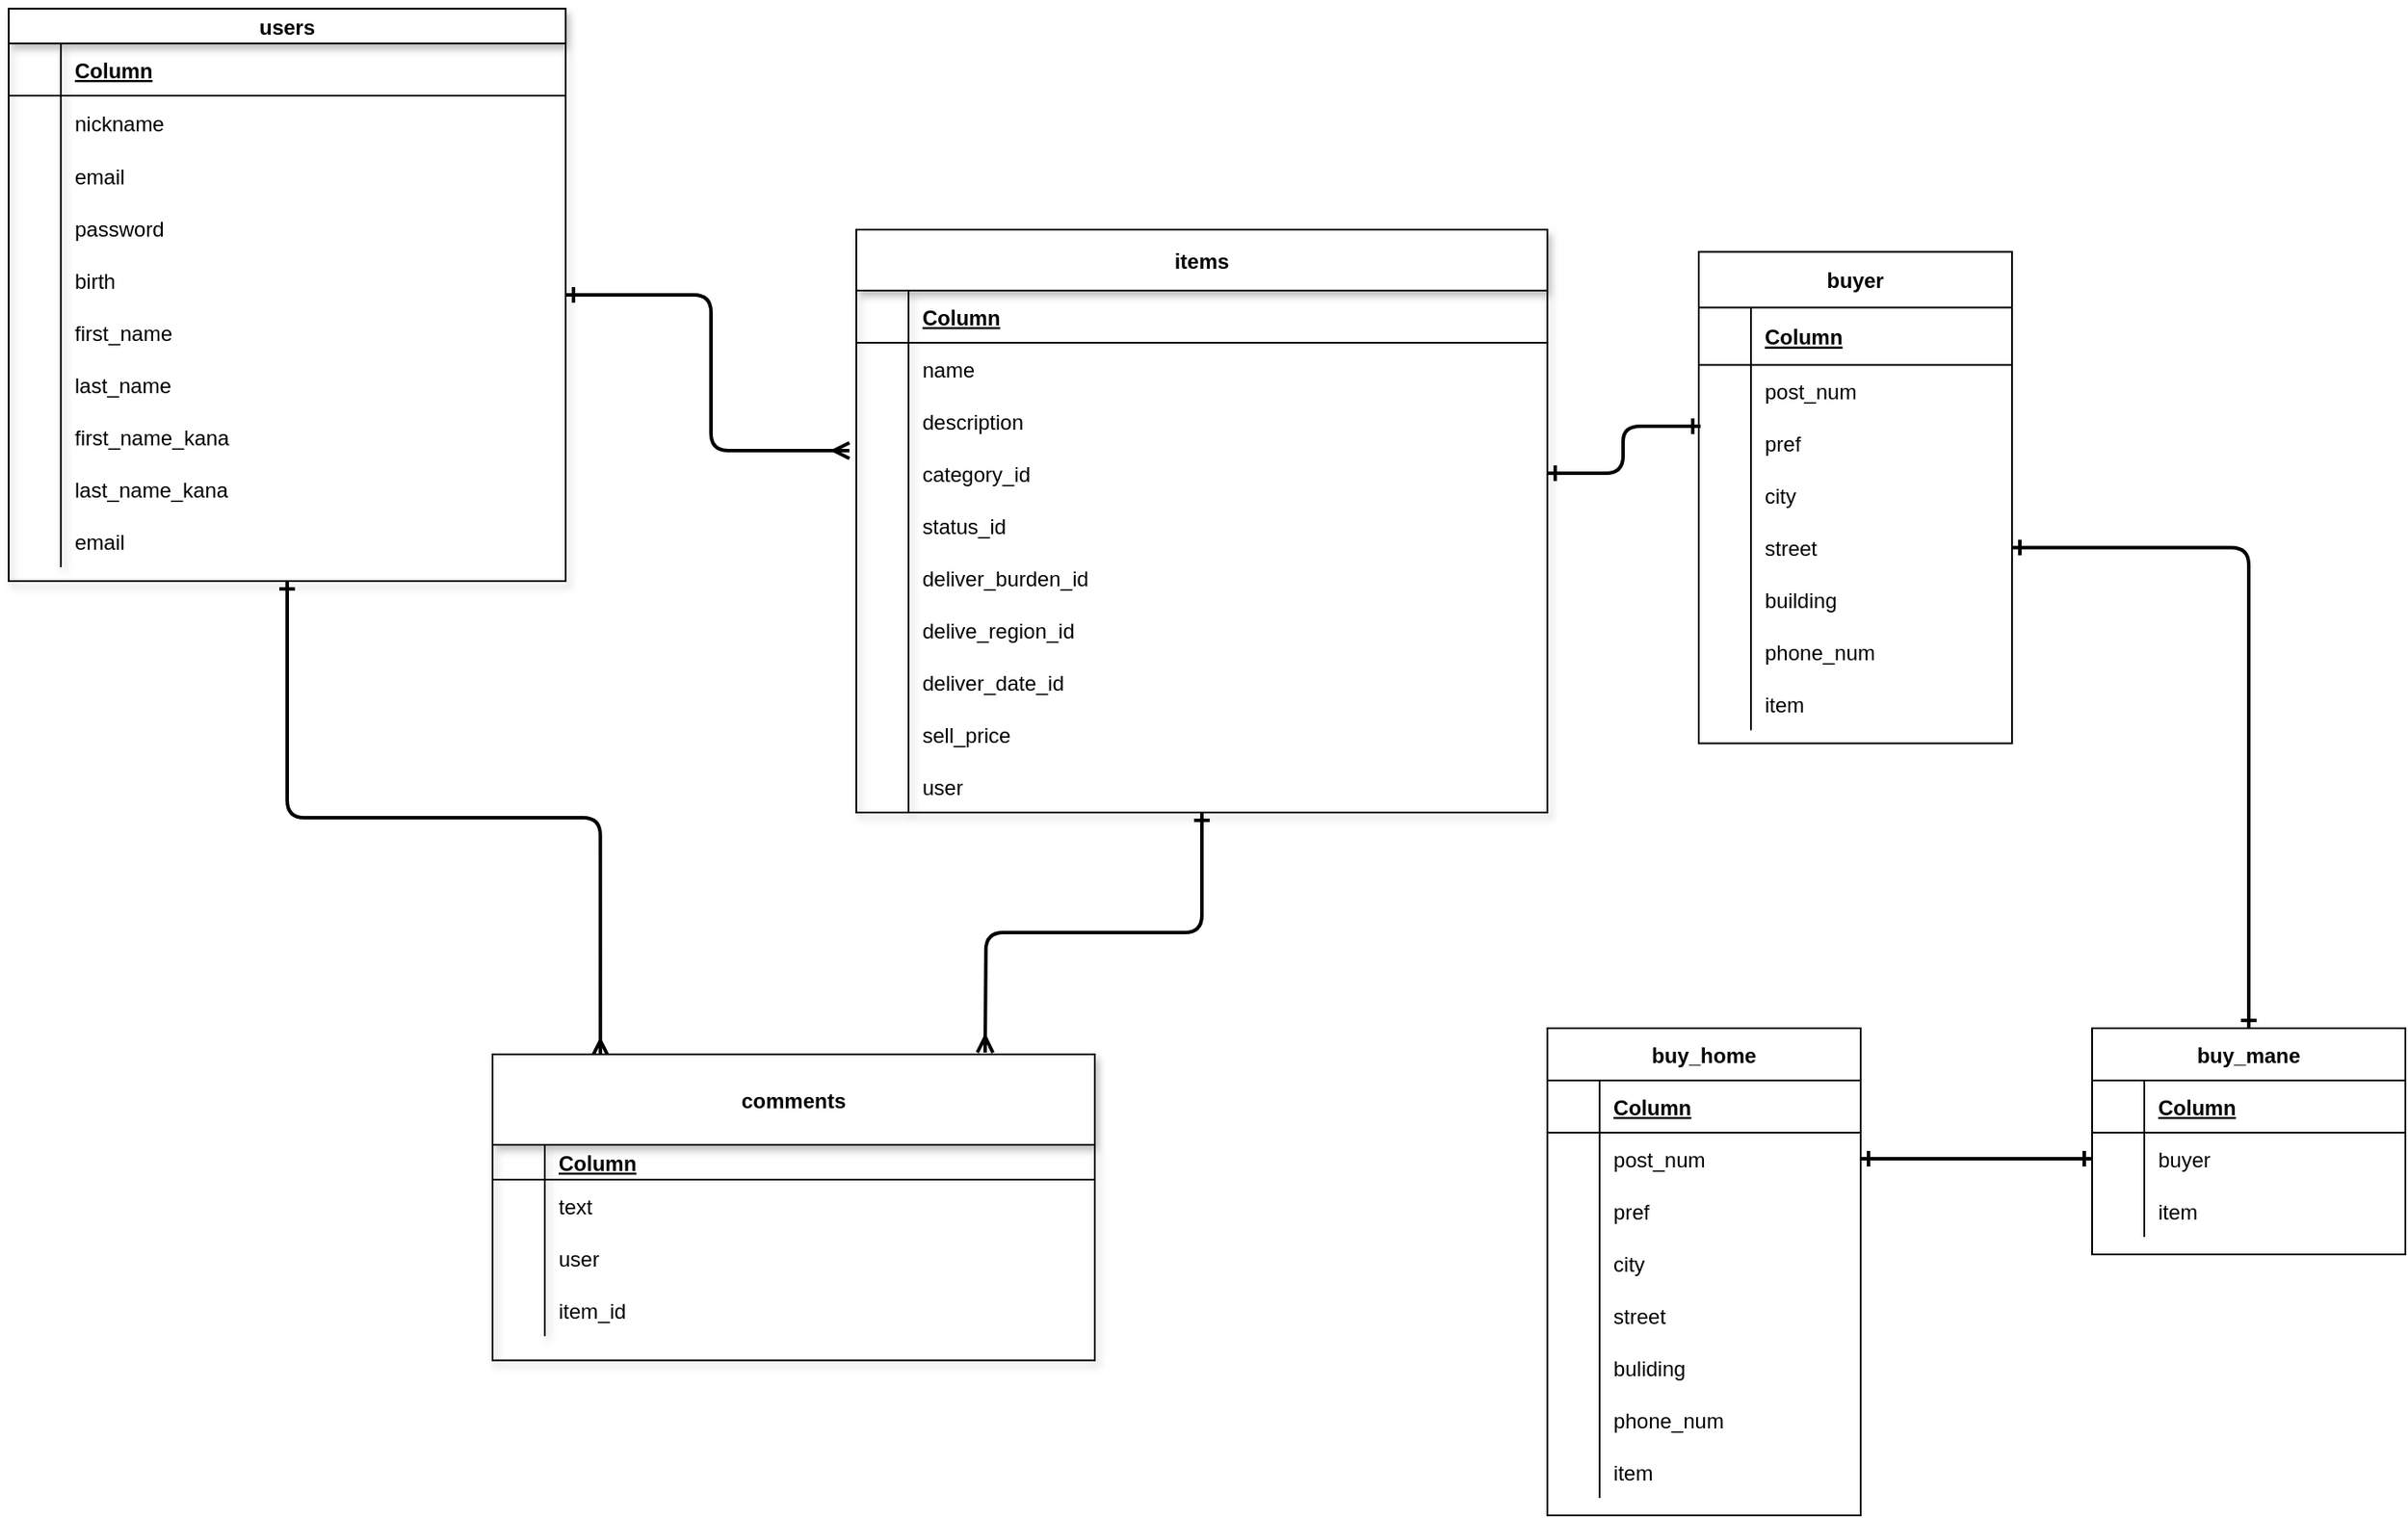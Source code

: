 <mxfile version="13.10.0" type="embed">
    <diagram id="JSbr88AUM4tmav2tOkBF" name="ページ1">
        <mxGraphModel dx="1218" dy="2985" grid="0" gridSize="9" guides="1" tooltips="1" connect="1" arrows="1" fold="1" page="1" pageScale="1" pageWidth="850" pageHeight="1100" math="0" shadow="0">
            <root>
                <mxCell id="0"/>
                <mxCell id="1" parent="0"/>
                <mxCell id="g3H2QDa7DAfxPGtr14JJ-476" style="edgeStyle=orthogonalEdgeStyle;curved=0;rounded=1;sketch=0;orthogonalLoop=1;jettySize=auto;html=1;entryX=-0.01;entryY=0.067;entryDx=0;entryDy=0;entryPerimeter=0;startArrow=ERone;startFill=0;endArrow=ERmany;endFill=0;strokeWidth=2;" parent="1" source="164" target="g3H2QDa7DAfxPGtr14JJ-218" edge="1">
                    <mxGeometry relative="1" as="geometry"/>
                </mxCell>
                <mxCell id="g3H2QDa7DAfxPGtr14JJ-480" style="edgeStyle=orthogonalEdgeStyle;curved=0;rounded=1;sketch=0;orthogonalLoop=1;jettySize=auto;html=1;exitX=0.5;exitY=1;exitDx=0;exitDy=0;entryX=0.179;entryY=0.006;entryDx=0;entryDy=0;entryPerimeter=0;startArrow=ERone;startFill=0;endArrow=ERmany;endFill=0;strokeWidth=2;" parent="1" source="164" target="g3H2QDa7DAfxPGtr14JJ-205" edge="1">
                    <mxGeometry relative="1" as="geometry"/>
                </mxCell>
                <mxCell id="164" value="users" style="shape=table;startSize=20;container=1;collapsible=1;childLayout=tableLayout;fixedRows=1;rowLines=0;fontStyle=1;align=center;resizeLast=1;shadow=1;" parent="1" vertex="1">
                    <mxGeometry x="-783" y="-1416" width="320" height="329" as="geometry"/>
                </mxCell>
                <mxCell id="165" value="" style="shape=partialRectangle;collapsible=0;dropTarget=0;pointerEvents=0;fillColor=none;top=0;left=0;bottom=1;right=0;points=[[0,0.5],[1,0.5]];portConstraint=eastwest;" parent="164" vertex="1">
                    <mxGeometry y="20" width="320" height="30" as="geometry"/>
                </mxCell>
                <mxCell id="166" value="" style="shape=partialRectangle;connectable=0;fillColor=none;top=0;left=0;bottom=0;right=0;fontStyle=1;overflow=hidden;" parent="165" vertex="1">
                    <mxGeometry width="30" height="30" as="geometry"/>
                </mxCell>
                <mxCell id="167" value="Column " style="shape=partialRectangle;connectable=0;fillColor=none;top=0;left=0;bottom=0;right=0;align=left;spacingLeft=6;fontStyle=5;overflow=hidden;" parent="165" vertex="1">
                    <mxGeometry x="30" width="290" height="30" as="geometry"/>
                </mxCell>
                <mxCell id="168" value="" style="shape=partialRectangle;collapsible=0;dropTarget=0;pointerEvents=0;fillColor=none;top=0;left=0;bottom=0;right=0;points=[[0,0.5],[1,0.5]];portConstraint=eastwest;" parent="164" vertex="1">
                    <mxGeometry y="50" width="320" height="31" as="geometry"/>
                </mxCell>
                <mxCell id="169" value="" style="shape=partialRectangle;connectable=0;fillColor=none;top=0;left=0;bottom=0;right=0;editable=1;overflow=hidden;" parent="168" vertex="1">
                    <mxGeometry width="30" height="31" as="geometry"/>
                </mxCell>
                <mxCell id="170" value="nickname" style="shape=partialRectangle;connectable=0;fillColor=none;top=0;left=0;bottom=0;right=0;align=left;spacingLeft=6;overflow=hidden;" parent="168" vertex="1">
                    <mxGeometry x="30" width="290" height="31" as="geometry"/>
                </mxCell>
                <mxCell id="171" value="" style="shape=partialRectangle;collapsible=0;dropTarget=0;pointerEvents=0;fillColor=none;top=0;left=0;bottom=0;right=0;points=[[0,0.5],[1,0.5]];portConstraint=eastwest;" parent="164" vertex="1">
                    <mxGeometry y="81" width="320" height="30" as="geometry"/>
                </mxCell>
                <mxCell id="172" value="" style="shape=partialRectangle;connectable=0;fillColor=none;top=0;left=0;bottom=0;right=0;editable=1;overflow=hidden;" parent="171" vertex="1">
                    <mxGeometry width="30" height="30" as="geometry"/>
                </mxCell>
                <mxCell id="173" value="email" style="shape=partialRectangle;connectable=0;fillColor=none;top=0;left=0;bottom=0;right=0;align=left;spacingLeft=6;overflow=hidden;" parent="171" vertex="1">
                    <mxGeometry x="30" width="290" height="30" as="geometry"/>
                </mxCell>
                <mxCell id="187" value="" style="shape=partialRectangle;collapsible=0;dropTarget=0;pointerEvents=0;fillColor=none;top=0;left=0;bottom=0;right=0;points=[[0,0.5],[1,0.5]];portConstraint=eastwest;" parent="164" vertex="1">
                    <mxGeometry y="111" width="320" height="30" as="geometry"/>
                </mxCell>
                <mxCell id="188" value="" style="shape=partialRectangle;connectable=0;fillColor=none;top=0;left=0;bottom=0;right=0;editable=1;overflow=hidden;" parent="187" vertex="1">
                    <mxGeometry width="30" height="30" as="geometry"/>
                </mxCell>
                <mxCell id="189" value="password" style="shape=partialRectangle;connectable=0;fillColor=none;top=0;left=0;bottom=0;right=0;align=left;spacingLeft=6;overflow=hidden;" parent="187" vertex="1">
                    <mxGeometry x="30" width="290" height="30" as="geometry"/>
                </mxCell>
                <mxCell id="190" value="" style="shape=partialRectangle;collapsible=0;dropTarget=0;pointerEvents=0;fillColor=none;top=0;left=0;bottom=0;right=0;points=[[0,0.5],[1,0.5]];portConstraint=eastwest;" parent="164" vertex="1">
                    <mxGeometry y="141" width="320" height="30" as="geometry"/>
                </mxCell>
                <mxCell id="191" value="" style="shape=partialRectangle;connectable=0;fillColor=none;top=0;left=0;bottom=0;right=0;editable=1;overflow=hidden;" parent="190" vertex="1">
                    <mxGeometry width="30" height="30" as="geometry"/>
                </mxCell>
                <mxCell id="192" value="birth" style="shape=partialRectangle;connectable=0;fillColor=none;top=0;left=0;bottom=0;right=0;align=left;spacingLeft=6;overflow=hidden;" parent="190" vertex="1">
                    <mxGeometry x="30" width="290" height="30" as="geometry"/>
                </mxCell>
                <mxCell id="193" value="" style="shape=partialRectangle;collapsible=0;dropTarget=0;pointerEvents=0;fillColor=none;top=0;left=0;bottom=0;right=0;points=[[0,0.5],[1,0.5]];portConstraint=eastwest;" parent="164" vertex="1">
                    <mxGeometry y="171" width="320" height="30" as="geometry"/>
                </mxCell>
                <mxCell id="194" value="" style="shape=partialRectangle;connectable=0;fillColor=none;top=0;left=0;bottom=0;right=0;editable=1;overflow=hidden;" parent="193" vertex="1">
                    <mxGeometry width="30" height="30" as="geometry"/>
                </mxCell>
                <mxCell id="195" value="first_name" style="shape=partialRectangle;connectable=0;fillColor=none;top=0;left=0;bottom=0;right=0;align=left;spacingLeft=6;overflow=hidden;" parent="193" vertex="1">
                    <mxGeometry x="30" width="290" height="30" as="geometry"/>
                </mxCell>
                <mxCell id="196" value="" style="shape=partialRectangle;collapsible=0;dropTarget=0;pointerEvents=0;fillColor=none;top=0;left=0;bottom=0;right=0;points=[[0,0.5],[1,0.5]];portConstraint=eastwest;" parent="164" vertex="1">
                    <mxGeometry y="201" width="320" height="30" as="geometry"/>
                </mxCell>
                <mxCell id="197" value="" style="shape=partialRectangle;connectable=0;fillColor=none;top=0;left=0;bottom=0;right=0;editable=1;overflow=hidden;" parent="196" vertex="1">
                    <mxGeometry width="30" height="30" as="geometry"/>
                </mxCell>
                <mxCell id="198" value="last_name" style="shape=partialRectangle;connectable=0;fillColor=none;top=0;left=0;bottom=0;right=0;align=left;spacingLeft=6;overflow=hidden;" parent="196" vertex="1">
                    <mxGeometry x="30" width="290" height="30" as="geometry"/>
                </mxCell>
                <mxCell id="199" value="" style="shape=partialRectangle;collapsible=0;dropTarget=0;pointerEvents=0;fillColor=none;top=0;left=0;bottom=0;right=0;points=[[0,0.5],[1,0.5]];portConstraint=eastwest;" parent="164" vertex="1">
                    <mxGeometry y="231" width="320" height="30" as="geometry"/>
                </mxCell>
                <mxCell id="200" value="" style="shape=partialRectangle;connectable=0;fillColor=none;top=0;left=0;bottom=0;right=0;editable=1;overflow=hidden;" parent="199" vertex="1">
                    <mxGeometry width="30" height="30" as="geometry"/>
                </mxCell>
                <mxCell id="201" value="first_name_kana" style="shape=partialRectangle;connectable=0;fillColor=none;top=0;left=0;bottom=0;right=0;align=left;spacingLeft=6;overflow=hidden;" parent="199" vertex="1">
                    <mxGeometry x="30" width="290" height="30" as="geometry"/>
                </mxCell>
                <mxCell id="202" value="" style="shape=partialRectangle;collapsible=0;dropTarget=0;pointerEvents=0;fillColor=none;top=0;left=0;bottom=0;right=0;points=[[0,0.5],[1,0.5]];portConstraint=eastwest;" parent="164" vertex="1">
                    <mxGeometry y="261" width="320" height="30" as="geometry"/>
                </mxCell>
                <mxCell id="203" value="" style="shape=partialRectangle;connectable=0;fillColor=none;top=0;left=0;bottom=0;right=0;editable=1;overflow=hidden;" parent="202" vertex="1">
                    <mxGeometry width="30" height="30" as="geometry"/>
                </mxCell>
                <mxCell id="204" value="last_name_kana" style="shape=partialRectangle;connectable=0;fillColor=none;top=0;left=0;bottom=0;right=0;align=left;spacingLeft=6;overflow=hidden;" parent="202" vertex="1">
                    <mxGeometry x="30" width="290" height="30" as="geometry"/>
                </mxCell>
                <mxCell id="205" value="" style="shape=partialRectangle;collapsible=0;dropTarget=0;pointerEvents=0;fillColor=none;top=0;left=0;bottom=0;right=0;points=[[0,0.5],[1,0.5]];portConstraint=eastwest;" parent="164" vertex="1">
                    <mxGeometry y="291" width="320" height="30" as="geometry"/>
                </mxCell>
                <mxCell id="206" value="" style="shape=partialRectangle;connectable=0;fillColor=none;top=0;left=0;bottom=0;right=0;editable=1;overflow=hidden;" parent="205" vertex="1">
                    <mxGeometry width="30" height="30" as="geometry"/>
                </mxCell>
                <mxCell id="207" value="email" style="shape=partialRectangle;connectable=0;fillColor=none;top=0;left=0;bottom=0;right=0;align=left;spacingLeft=6;overflow=hidden;" parent="205" vertex="1">
                    <mxGeometry x="30" width="290" height="30" as="geometry"/>
                </mxCell>
                <mxCell id="g3H2QDa7DAfxPGtr14JJ-481" style="edgeStyle=orthogonalEdgeStyle;curved=0;rounded=1;sketch=0;orthogonalLoop=1;jettySize=auto;html=1;startArrow=ERone;startFill=0;endArrow=ERmany;endFill=0;strokeWidth=2;" parent="1" source="g3H2QDa7DAfxPGtr14JJ-188" edge="1">
                    <mxGeometry relative="1" as="geometry">
                        <mxPoint x="-222" y="-816" as="targetPoint"/>
                    </mxGeometry>
                </mxCell>
                <mxCell id="g3H2QDa7DAfxPGtr14JJ-188" value="items" style="shape=table;startSize=35;container=1;collapsible=1;childLayout=tableLayout;fixedRows=1;rowLines=0;fontStyle=1;align=center;resizeLast=1;shadow=1;swimlaneFillColor=none;" parent="1" vertex="1">
                    <mxGeometry x="-296" y="-1289" width="397.06" height="335" as="geometry"/>
                </mxCell>
                <mxCell id="g3H2QDa7DAfxPGtr14JJ-189" value="" style="shape=partialRectangle;collapsible=0;dropTarget=0;pointerEvents=0;fillColor=none;top=0;left=0;bottom=1;right=0;points=[[0,0.5],[1,0.5]];portConstraint=eastwest;" parent="g3H2QDa7DAfxPGtr14JJ-188" vertex="1">
                    <mxGeometry y="35" width="397.06" height="30" as="geometry"/>
                </mxCell>
                <mxCell id="g3H2QDa7DAfxPGtr14JJ-190" value="" style="shape=partialRectangle;connectable=0;fillColor=none;top=0;left=0;bottom=0;right=0;fontStyle=1;overflow=hidden;" parent="g3H2QDa7DAfxPGtr14JJ-189" vertex="1">
                    <mxGeometry width="30" height="30" as="geometry"/>
                </mxCell>
                <mxCell id="g3H2QDa7DAfxPGtr14JJ-191" value="Column " style="shape=partialRectangle;connectable=0;fillColor=none;top=0;left=0;bottom=0;right=0;align=left;spacingLeft=6;fontStyle=5;overflow=hidden;" parent="g3H2QDa7DAfxPGtr14JJ-189" vertex="1">
                    <mxGeometry x="30" width="367.06" height="30" as="geometry"/>
                </mxCell>
                <mxCell id="g3H2QDa7DAfxPGtr14JJ-198" value="" style="shape=partialRectangle;collapsible=0;dropTarget=0;pointerEvents=0;fillColor=none;top=0;left=0;bottom=0;right=0;points=[[0,0.5],[1,0.5]];portConstraint=eastwest;" parent="g3H2QDa7DAfxPGtr14JJ-188" vertex="1">
                    <mxGeometry y="65" width="397.06" height="30" as="geometry"/>
                </mxCell>
                <mxCell id="g3H2QDa7DAfxPGtr14JJ-199" value="" style="shape=partialRectangle;connectable=0;fillColor=none;top=0;left=0;bottom=0;right=0;editable=1;overflow=hidden;" parent="g3H2QDa7DAfxPGtr14JJ-198" vertex="1">
                    <mxGeometry width="30" height="30" as="geometry"/>
                </mxCell>
                <mxCell id="g3H2QDa7DAfxPGtr14JJ-200" value="name" style="shape=partialRectangle;connectable=0;fillColor=none;top=0;left=0;bottom=0;right=0;align=left;spacingLeft=6;overflow=hidden;verticalAlign=middle;" parent="g3H2QDa7DAfxPGtr14JJ-198" vertex="1">
                    <mxGeometry x="30" width="367.06" height="30" as="geometry"/>
                </mxCell>
                <mxCell id="g3H2QDa7DAfxPGtr14JJ-290" value="" style="shape=partialRectangle;collapsible=0;dropTarget=0;pointerEvents=0;fillColor=none;top=0;left=0;bottom=0;right=0;points=[[0,0.5],[1,0.5]];portConstraint=eastwest;" parent="g3H2QDa7DAfxPGtr14JJ-188" vertex="1">
                    <mxGeometry y="95" width="397.06" height="30" as="geometry"/>
                </mxCell>
                <mxCell id="g3H2QDa7DAfxPGtr14JJ-291" value="" style="shape=partialRectangle;connectable=0;fillColor=none;top=0;left=0;bottom=0;right=0;editable=1;overflow=hidden;" parent="g3H2QDa7DAfxPGtr14JJ-290" vertex="1">
                    <mxGeometry width="30" height="30" as="geometry"/>
                </mxCell>
                <mxCell id="g3H2QDa7DAfxPGtr14JJ-292" value="description" style="shape=partialRectangle;connectable=0;fillColor=none;top=0;left=0;bottom=0;right=0;align=left;spacingLeft=6;overflow=hidden;verticalAlign=middle;" parent="g3H2QDa7DAfxPGtr14JJ-290" vertex="1">
                    <mxGeometry x="30" width="367.06" height="30" as="geometry"/>
                </mxCell>
                <mxCell id="g3H2QDa7DAfxPGtr14JJ-218" value="" style="shape=partialRectangle;collapsible=0;dropTarget=0;pointerEvents=0;fillColor=none;top=0;left=0;bottom=0;right=0;points=[[0,0.5],[1,0.5]];portConstraint=eastwest;" parent="g3H2QDa7DAfxPGtr14JJ-188" vertex="1">
                    <mxGeometry y="125" width="397.06" height="30" as="geometry"/>
                </mxCell>
                <mxCell id="g3H2QDa7DAfxPGtr14JJ-219" value="" style="shape=partialRectangle;connectable=0;fillColor=none;top=0;left=0;bottom=0;right=0;editable=1;overflow=hidden;" parent="g3H2QDa7DAfxPGtr14JJ-218" vertex="1">
                    <mxGeometry width="30" height="30" as="geometry"/>
                </mxCell>
                <mxCell id="g3H2QDa7DAfxPGtr14JJ-220" value="category_id" style="shape=partialRectangle;connectable=0;fillColor=none;top=0;left=0;bottom=0;right=0;align=left;spacingLeft=6;overflow=hidden;verticalAlign=middle;" parent="g3H2QDa7DAfxPGtr14JJ-218" vertex="1">
                    <mxGeometry x="30" width="367.06" height="30" as="geometry"/>
                </mxCell>
                <mxCell id="g3H2QDa7DAfxPGtr14JJ-221" value="" style="shape=partialRectangle;collapsible=0;dropTarget=0;pointerEvents=0;fillColor=none;top=0;left=0;bottom=0;right=0;points=[[0,0.5],[1,0.5]];portConstraint=eastwest;" parent="g3H2QDa7DAfxPGtr14JJ-188" vertex="1">
                    <mxGeometry y="155" width="397.06" height="30" as="geometry"/>
                </mxCell>
                <mxCell id="g3H2QDa7DAfxPGtr14JJ-222" value="" style="shape=partialRectangle;connectable=0;fillColor=none;top=0;left=0;bottom=0;right=0;editable=1;overflow=hidden;" parent="g3H2QDa7DAfxPGtr14JJ-221" vertex="1">
                    <mxGeometry width="30" height="30" as="geometry"/>
                </mxCell>
                <mxCell id="g3H2QDa7DAfxPGtr14JJ-223" value="status_id" style="shape=partialRectangle;connectable=0;fillColor=none;top=0;left=0;bottom=0;right=0;align=left;spacingLeft=6;overflow=hidden;verticalAlign=middle;" parent="g3H2QDa7DAfxPGtr14JJ-221" vertex="1">
                    <mxGeometry x="30" width="367.06" height="30" as="geometry"/>
                </mxCell>
                <mxCell id="g3H2QDa7DAfxPGtr14JJ-243" value="" style="shape=partialRectangle;collapsible=0;dropTarget=0;pointerEvents=0;fillColor=none;top=0;left=0;bottom=0;right=0;points=[[0,0.5],[1,0.5]];portConstraint=eastwest;" parent="g3H2QDa7DAfxPGtr14JJ-188" vertex="1">
                    <mxGeometry y="185" width="397.06" height="30" as="geometry"/>
                </mxCell>
                <mxCell id="g3H2QDa7DAfxPGtr14JJ-244" value="" style="shape=partialRectangle;connectable=0;fillColor=none;top=0;left=0;bottom=0;right=0;editable=1;overflow=hidden;" parent="g3H2QDa7DAfxPGtr14JJ-243" vertex="1">
                    <mxGeometry width="30" height="30" as="geometry"/>
                </mxCell>
                <mxCell id="g3H2QDa7DAfxPGtr14JJ-245" value="deliver_burden_id" style="shape=partialRectangle;connectable=0;fillColor=none;top=0;left=0;bottom=0;right=0;align=left;spacingLeft=6;overflow=hidden;verticalAlign=middle;" parent="g3H2QDa7DAfxPGtr14JJ-243" vertex="1">
                    <mxGeometry x="30" width="367.06" height="30" as="geometry"/>
                </mxCell>
                <mxCell id="g3H2QDa7DAfxPGtr14JJ-246" value="" style="shape=partialRectangle;collapsible=0;dropTarget=0;pointerEvents=0;fillColor=none;top=0;left=0;bottom=0;right=0;points=[[0,0.5],[1,0.5]];portConstraint=eastwest;" parent="g3H2QDa7DAfxPGtr14JJ-188" vertex="1">
                    <mxGeometry y="215" width="397.06" height="30" as="geometry"/>
                </mxCell>
                <mxCell id="g3H2QDa7DAfxPGtr14JJ-247" value="" style="shape=partialRectangle;connectable=0;fillColor=none;top=0;left=0;bottom=0;right=0;editable=1;overflow=hidden;" parent="g3H2QDa7DAfxPGtr14JJ-246" vertex="1">
                    <mxGeometry width="30" height="30" as="geometry"/>
                </mxCell>
                <mxCell id="g3H2QDa7DAfxPGtr14JJ-248" value="delive_region_id" style="shape=partialRectangle;connectable=0;fillColor=none;top=0;left=0;bottom=0;right=0;align=left;spacingLeft=6;overflow=hidden;verticalAlign=middle;" parent="g3H2QDa7DAfxPGtr14JJ-246" vertex="1">
                    <mxGeometry x="30" width="367.06" height="30" as="geometry"/>
                </mxCell>
                <mxCell id="g3H2QDa7DAfxPGtr14JJ-277" value="" style="shape=partialRectangle;collapsible=0;dropTarget=0;pointerEvents=0;fillColor=none;top=0;left=0;bottom=0;right=0;points=[[0,0.5],[1,0.5]];portConstraint=eastwest;" parent="g3H2QDa7DAfxPGtr14JJ-188" vertex="1">
                    <mxGeometry y="245" width="397.06" height="30" as="geometry"/>
                </mxCell>
                <mxCell id="g3H2QDa7DAfxPGtr14JJ-278" value="" style="shape=partialRectangle;connectable=0;fillColor=none;top=0;left=0;bottom=0;right=0;editable=1;overflow=hidden;" parent="g3H2QDa7DAfxPGtr14JJ-277" vertex="1">
                    <mxGeometry width="30" height="30" as="geometry"/>
                </mxCell>
                <mxCell id="g3H2QDa7DAfxPGtr14JJ-279" value="deliver_date_id" style="shape=partialRectangle;connectable=0;fillColor=none;top=0;left=0;bottom=0;right=0;align=left;spacingLeft=6;overflow=hidden;verticalAlign=middle;" parent="g3H2QDa7DAfxPGtr14JJ-277" vertex="1">
                    <mxGeometry x="30" width="367.06" height="30" as="geometry"/>
                </mxCell>
                <mxCell id="g3H2QDa7DAfxPGtr14JJ-280" value="" style="shape=partialRectangle;collapsible=0;dropTarget=0;pointerEvents=0;fillColor=none;top=0;left=0;bottom=0;right=0;points=[[0,0.5],[1,0.5]];portConstraint=eastwest;" parent="g3H2QDa7DAfxPGtr14JJ-188" vertex="1">
                    <mxGeometry y="275" width="397.06" height="30" as="geometry"/>
                </mxCell>
                <mxCell id="g3H2QDa7DAfxPGtr14JJ-281" value="" style="shape=partialRectangle;connectable=0;fillColor=none;top=0;left=0;bottom=0;right=0;editable=1;overflow=hidden;" parent="g3H2QDa7DAfxPGtr14JJ-280" vertex="1">
                    <mxGeometry width="30" height="30" as="geometry"/>
                </mxCell>
                <mxCell id="g3H2QDa7DAfxPGtr14JJ-282" value="sell_price" style="shape=partialRectangle;connectable=0;fillColor=none;top=0;left=0;bottom=0;right=0;align=left;spacingLeft=6;overflow=hidden;verticalAlign=middle;" parent="g3H2QDa7DAfxPGtr14JJ-280" vertex="1">
                    <mxGeometry x="30" width="367.06" height="30" as="geometry"/>
                </mxCell>
                <mxCell id="g3H2QDa7DAfxPGtr14JJ-344" value="" style="shape=partialRectangle;collapsible=0;dropTarget=0;pointerEvents=0;fillColor=none;top=0;left=0;bottom=0;right=0;points=[[0,0.5],[1,0.5]];portConstraint=eastwest;" parent="g3H2QDa7DAfxPGtr14JJ-188" vertex="1">
                    <mxGeometry y="305" width="397.06" height="30" as="geometry"/>
                </mxCell>
                <mxCell id="g3H2QDa7DAfxPGtr14JJ-345" value="" style="shape=partialRectangle;connectable=0;fillColor=none;top=0;left=0;bottom=0;right=0;editable=1;overflow=hidden;" parent="g3H2QDa7DAfxPGtr14JJ-344" vertex="1">
                    <mxGeometry width="30" height="30" as="geometry"/>
                </mxCell>
                <mxCell id="g3H2QDa7DAfxPGtr14JJ-346" value="user" style="shape=partialRectangle;connectable=0;fillColor=none;top=0;left=0;bottom=0;right=0;align=left;spacingLeft=6;overflow=hidden;verticalAlign=middle;" parent="g3H2QDa7DAfxPGtr14JJ-344" vertex="1">
                    <mxGeometry x="30" width="367.06" height="30" as="geometry"/>
                </mxCell>
                <mxCell id="g3H2QDa7DAfxPGtr14JJ-205" value="comments" style="shape=table;startSize=52;container=1;collapsible=1;childLayout=tableLayout;fixedRows=1;rowLines=0;fontStyle=1;align=center;resizeLast=1;shadow=1;" parent="1" vertex="1">
                    <mxGeometry x="-505" y="-815" width="346" height="175.882" as="geometry"/>
                </mxCell>
                <mxCell id="g3H2QDa7DAfxPGtr14JJ-206" value="" style="shape=partialRectangle;collapsible=0;dropTarget=0;pointerEvents=0;fillColor=none;top=0;left=0;bottom=1;right=0;points=[[0,0.5],[1,0.5]];portConstraint=eastwest;" parent="g3H2QDa7DAfxPGtr14JJ-205" vertex="1">
                    <mxGeometry y="52" width="346" height="20" as="geometry"/>
                </mxCell>
                <mxCell id="g3H2QDa7DAfxPGtr14JJ-207" value="" style="shape=partialRectangle;connectable=0;fillColor=none;top=0;left=0;bottom=0;right=0;fontStyle=1;overflow=hidden;" parent="g3H2QDa7DAfxPGtr14JJ-206" vertex="1">
                    <mxGeometry width="30" height="20" as="geometry"/>
                </mxCell>
                <mxCell id="g3H2QDa7DAfxPGtr14JJ-208" value="Column " style="shape=partialRectangle;connectable=0;fillColor=none;top=0;left=0;bottom=0;right=0;align=left;spacingLeft=6;fontStyle=5;overflow=hidden;" parent="g3H2QDa7DAfxPGtr14JJ-206" vertex="1">
                    <mxGeometry x="30" width="316" height="20" as="geometry"/>
                </mxCell>
                <mxCell id="g3H2QDa7DAfxPGtr14JJ-212" value="" style="shape=partialRectangle;collapsible=0;dropTarget=0;pointerEvents=0;fillColor=none;top=0;left=0;bottom=0;right=0;points=[[0,0.5],[1,0.5]];portConstraint=eastwest;" parent="g3H2QDa7DAfxPGtr14JJ-205" vertex="1">
                    <mxGeometry y="72" width="346" height="30" as="geometry"/>
                </mxCell>
                <mxCell id="g3H2QDa7DAfxPGtr14JJ-213" value="" style="shape=partialRectangle;connectable=0;fillColor=none;top=0;left=0;bottom=0;right=0;editable=1;overflow=hidden;" parent="g3H2QDa7DAfxPGtr14JJ-212" vertex="1">
                    <mxGeometry width="30" height="30" as="geometry"/>
                </mxCell>
                <mxCell id="g3H2QDa7DAfxPGtr14JJ-214" value="text" style="shape=partialRectangle;connectable=0;fillColor=none;top=0;left=0;bottom=0;right=0;align=left;spacingLeft=6;overflow=hidden;verticalAlign=middle;" parent="g3H2QDa7DAfxPGtr14JJ-212" vertex="1">
                    <mxGeometry x="30" width="316" height="30" as="geometry"/>
                </mxCell>
                <mxCell id="g3H2QDa7DAfxPGtr14JJ-215" value="" style="shape=partialRectangle;collapsible=0;dropTarget=0;pointerEvents=0;fillColor=none;top=0;left=0;bottom=0;right=0;points=[[0,0.5],[1,0.5]];portConstraint=eastwest;" parent="g3H2QDa7DAfxPGtr14JJ-205" vertex="1">
                    <mxGeometry y="102" width="346" height="30" as="geometry"/>
                </mxCell>
                <mxCell id="g3H2QDa7DAfxPGtr14JJ-216" value="" style="shape=partialRectangle;connectable=0;fillColor=none;top=0;left=0;bottom=0;right=0;editable=1;overflow=hidden;" parent="g3H2QDa7DAfxPGtr14JJ-215" vertex="1">
                    <mxGeometry width="30" height="30" as="geometry"/>
                </mxCell>
                <mxCell id="g3H2QDa7DAfxPGtr14JJ-217" value="user" style="shape=partialRectangle;connectable=0;fillColor=none;top=0;left=0;bottom=0;right=0;align=left;spacingLeft=6;overflow=hidden;verticalAlign=middle;" parent="g3H2QDa7DAfxPGtr14JJ-215" vertex="1">
                    <mxGeometry x="30" width="316" height="30" as="geometry"/>
                </mxCell>
                <mxCell id="g3H2QDa7DAfxPGtr14JJ-357" value="" style="shape=partialRectangle;collapsible=0;dropTarget=0;pointerEvents=0;fillColor=none;top=0;left=0;bottom=0;right=0;points=[[0,0.5],[1,0.5]];portConstraint=eastwest;" parent="g3H2QDa7DAfxPGtr14JJ-205" vertex="1">
                    <mxGeometry y="132" width="346" height="30" as="geometry"/>
                </mxCell>
                <mxCell id="g3H2QDa7DAfxPGtr14JJ-358" value="" style="shape=partialRectangle;connectable=0;fillColor=none;top=0;left=0;bottom=0;right=0;editable=1;overflow=hidden;" parent="g3H2QDa7DAfxPGtr14JJ-357" vertex="1">
                    <mxGeometry width="30" height="30" as="geometry"/>
                </mxCell>
                <mxCell id="g3H2QDa7DAfxPGtr14JJ-359" value="item_id" style="shape=partialRectangle;connectable=0;fillColor=none;top=0;left=0;bottom=0;right=0;align=left;spacingLeft=6;overflow=hidden;verticalAlign=middle;" parent="g3H2QDa7DAfxPGtr14JJ-357" vertex="1">
                    <mxGeometry x="30" width="316" height="30" as="geometry"/>
                </mxCell>
                <mxCell id="g3H2QDa7DAfxPGtr14JJ-297" style="edgeStyle=orthogonalEdgeStyle;rounded=1;sketch=0;orthogonalLoop=1;jettySize=auto;html=1;exitX=1;exitY=0.5;exitDx=0;exitDy=0;entryX=0.939;entryY=1.025;entryDx=0;entryDy=0;entryPerimeter=0;endArrow=ERone;endFill=0;strokeColor=none;strokeWidth=9;" parent="1" source="g3H2QDa7DAfxPGtr14JJ-215" target="g3H2QDa7DAfxPGtr14JJ-280" edge="1">
                    <mxGeometry relative="1" as="geometry"/>
                </mxCell>
                <mxCell id="g3H2QDa7DAfxPGtr14JJ-429" value="buyer" style="shape=table;startSize=32;container=1;collapsible=1;childLayout=tableLayout;fixedRows=1;rowLines=0;fontStyle=1;align=center;resizeLast=1;rounded=0;sketch=0;" parent="1" vertex="1">
                    <mxGeometry x="188" y="-1276.26" width="180" height="282.539" as="geometry"/>
                </mxCell>
                <mxCell id="g3H2QDa7DAfxPGtr14JJ-430" value="" style="shape=partialRectangle;collapsible=0;dropTarget=0;pointerEvents=0;fillColor=none;top=0;left=0;bottom=1;right=0;points=[[0,0.5],[1,0.5]];portConstraint=eastwest;" parent="g3H2QDa7DAfxPGtr14JJ-429" vertex="1">
                    <mxGeometry y="32" width="180" height="33" as="geometry"/>
                </mxCell>
                <mxCell id="g3H2QDa7DAfxPGtr14JJ-431" value="" style="shape=partialRectangle;connectable=0;fillColor=none;top=0;left=0;bottom=0;right=0;fontStyle=1;overflow=hidden;" parent="g3H2QDa7DAfxPGtr14JJ-430" vertex="1">
                    <mxGeometry width="30" height="33" as="geometry"/>
                </mxCell>
                <mxCell id="g3H2QDa7DAfxPGtr14JJ-432" value="Column " style="shape=partialRectangle;connectable=0;fillColor=none;top=0;left=0;bottom=0;right=0;align=left;spacingLeft=6;fontStyle=5;overflow=hidden;" parent="g3H2QDa7DAfxPGtr14JJ-430" vertex="1">
                    <mxGeometry x="30" width="150" height="33" as="geometry"/>
                </mxCell>
                <mxCell id="g3H2QDa7DAfxPGtr14JJ-442" value="" style="shape=partialRectangle;collapsible=0;dropTarget=0;pointerEvents=0;fillColor=none;top=0;left=0;bottom=0;right=0;points=[[0,0.5],[1,0.5]];portConstraint=eastwest;" parent="g3H2QDa7DAfxPGtr14JJ-429" vertex="1">
                    <mxGeometry y="65" width="180" height="30" as="geometry"/>
                </mxCell>
                <mxCell id="g3H2QDa7DAfxPGtr14JJ-443" value="" style="shape=partialRectangle;connectable=0;fillColor=none;top=0;left=0;bottom=0;right=0;editable=1;overflow=hidden;" parent="g3H2QDa7DAfxPGtr14JJ-442" vertex="1">
                    <mxGeometry width="30" height="30" as="geometry"/>
                </mxCell>
                <mxCell id="g3H2QDa7DAfxPGtr14JJ-444" value="post_num" style="shape=partialRectangle;connectable=0;fillColor=none;top=0;left=0;bottom=0;right=0;align=left;spacingLeft=6;overflow=hidden;" parent="g3H2QDa7DAfxPGtr14JJ-442" vertex="1">
                    <mxGeometry x="30" width="150" height="30" as="geometry"/>
                </mxCell>
                <mxCell id="g3H2QDa7DAfxPGtr14JJ-445" value="" style="shape=partialRectangle;collapsible=0;dropTarget=0;pointerEvents=0;fillColor=none;top=0;left=0;bottom=0;right=0;points=[[0,0.5],[1,0.5]];portConstraint=eastwest;" parent="g3H2QDa7DAfxPGtr14JJ-429" vertex="1">
                    <mxGeometry y="95" width="180" height="30" as="geometry"/>
                </mxCell>
                <mxCell id="g3H2QDa7DAfxPGtr14JJ-446" value="" style="shape=partialRectangle;connectable=0;fillColor=none;top=0;left=0;bottom=0;right=0;editable=1;overflow=hidden;" parent="g3H2QDa7DAfxPGtr14JJ-445" vertex="1">
                    <mxGeometry width="30" height="30" as="geometry"/>
                </mxCell>
                <mxCell id="g3H2QDa7DAfxPGtr14JJ-447" value="pref" style="shape=partialRectangle;connectable=0;fillColor=none;top=0;left=0;bottom=0;right=0;align=left;spacingLeft=6;overflow=hidden;" parent="g3H2QDa7DAfxPGtr14JJ-445" vertex="1">
                    <mxGeometry x="30" width="150" height="30" as="geometry"/>
                </mxCell>
                <mxCell id="g3H2QDa7DAfxPGtr14JJ-448" value="" style="shape=partialRectangle;collapsible=0;dropTarget=0;pointerEvents=0;fillColor=none;top=0;left=0;bottom=0;right=0;points=[[0,0.5],[1,0.5]];portConstraint=eastwest;" parent="g3H2QDa7DAfxPGtr14JJ-429" vertex="1">
                    <mxGeometry y="125" width="180" height="30" as="geometry"/>
                </mxCell>
                <mxCell id="g3H2QDa7DAfxPGtr14JJ-449" value="" style="shape=partialRectangle;connectable=0;fillColor=none;top=0;left=0;bottom=0;right=0;editable=1;overflow=hidden;" parent="g3H2QDa7DAfxPGtr14JJ-448" vertex="1">
                    <mxGeometry width="30" height="30" as="geometry"/>
                </mxCell>
                <mxCell id="g3H2QDa7DAfxPGtr14JJ-450" value="city" style="shape=partialRectangle;connectable=0;fillColor=none;top=0;left=0;bottom=0;right=0;align=left;spacingLeft=6;overflow=hidden;" parent="g3H2QDa7DAfxPGtr14JJ-448" vertex="1">
                    <mxGeometry x="30" width="150" height="30" as="geometry"/>
                </mxCell>
                <mxCell id="g3H2QDa7DAfxPGtr14JJ-451" value="" style="shape=partialRectangle;collapsible=0;dropTarget=0;pointerEvents=0;fillColor=none;top=0;left=0;bottom=0;right=0;points=[[0,0.5],[1,0.5]];portConstraint=eastwest;" parent="g3H2QDa7DAfxPGtr14JJ-429" vertex="1">
                    <mxGeometry y="155" width="180" height="30" as="geometry"/>
                </mxCell>
                <mxCell id="g3H2QDa7DAfxPGtr14JJ-452" value="" style="shape=partialRectangle;connectable=0;fillColor=none;top=0;left=0;bottom=0;right=0;editable=1;overflow=hidden;" parent="g3H2QDa7DAfxPGtr14JJ-451" vertex="1">
                    <mxGeometry width="30" height="30" as="geometry"/>
                </mxCell>
                <mxCell id="g3H2QDa7DAfxPGtr14JJ-453" value="street" style="shape=partialRectangle;connectable=0;fillColor=none;top=0;left=0;bottom=0;right=0;align=left;spacingLeft=6;overflow=hidden;" parent="g3H2QDa7DAfxPGtr14JJ-451" vertex="1">
                    <mxGeometry x="30" width="150" height="30" as="geometry"/>
                </mxCell>
                <mxCell id="g3H2QDa7DAfxPGtr14JJ-454" value="" style="shape=partialRectangle;collapsible=0;dropTarget=0;pointerEvents=0;fillColor=none;top=0;left=0;bottom=0;right=0;points=[[0,0.5],[1,0.5]];portConstraint=eastwest;" parent="g3H2QDa7DAfxPGtr14JJ-429" vertex="1">
                    <mxGeometry y="185" width="180" height="30" as="geometry"/>
                </mxCell>
                <mxCell id="g3H2QDa7DAfxPGtr14JJ-455" value="" style="shape=partialRectangle;connectable=0;fillColor=none;top=0;left=0;bottom=0;right=0;editable=1;overflow=hidden;" parent="g3H2QDa7DAfxPGtr14JJ-454" vertex="1">
                    <mxGeometry width="30" height="30" as="geometry"/>
                </mxCell>
                <mxCell id="g3H2QDa7DAfxPGtr14JJ-456" value="building" style="shape=partialRectangle;connectable=0;fillColor=none;top=0;left=0;bottom=0;right=0;align=left;spacingLeft=6;overflow=hidden;" parent="g3H2QDa7DAfxPGtr14JJ-454" vertex="1">
                    <mxGeometry x="30" width="150" height="30" as="geometry"/>
                </mxCell>
                <mxCell id="g3H2QDa7DAfxPGtr14JJ-457" value="" style="shape=partialRectangle;collapsible=0;dropTarget=0;pointerEvents=0;fillColor=none;top=0;left=0;bottom=0;right=0;points=[[0,0.5],[1,0.5]];portConstraint=eastwest;" parent="g3H2QDa7DAfxPGtr14JJ-429" vertex="1">
                    <mxGeometry y="215" width="180" height="30" as="geometry"/>
                </mxCell>
                <mxCell id="g3H2QDa7DAfxPGtr14JJ-458" value="" style="shape=partialRectangle;connectable=0;fillColor=none;top=0;left=0;bottom=0;right=0;editable=1;overflow=hidden;" parent="g3H2QDa7DAfxPGtr14JJ-457" vertex="1">
                    <mxGeometry width="30" height="30" as="geometry"/>
                </mxCell>
                <mxCell id="g3H2QDa7DAfxPGtr14JJ-459" value="phone_num" style="shape=partialRectangle;connectable=0;fillColor=none;top=0;left=0;bottom=0;right=0;align=left;spacingLeft=6;overflow=hidden;" parent="g3H2QDa7DAfxPGtr14JJ-457" vertex="1">
                    <mxGeometry x="30" width="150" height="30" as="geometry"/>
                </mxCell>
                <mxCell id="g3H2QDa7DAfxPGtr14JJ-471" value="" style="shape=partialRectangle;collapsible=0;dropTarget=0;pointerEvents=0;fillColor=none;top=0;left=0;bottom=0;right=0;points=[[0,0.5],[1,0.5]];portConstraint=eastwest;" parent="g3H2QDa7DAfxPGtr14JJ-429" vertex="1">
                    <mxGeometry y="245" width="180" height="30" as="geometry"/>
                </mxCell>
                <mxCell id="g3H2QDa7DAfxPGtr14JJ-472" value="" style="shape=partialRectangle;connectable=0;fillColor=none;top=0;left=0;bottom=0;right=0;editable=1;overflow=hidden;" parent="g3H2QDa7DAfxPGtr14JJ-471" vertex="1">
                    <mxGeometry width="30" height="30" as="geometry"/>
                </mxCell>
                <mxCell id="g3H2QDa7DAfxPGtr14JJ-473" value="item" style="shape=partialRectangle;connectable=0;fillColor=none;top=0;left=0;bottom=0;right=0;align=left;spacingLeft=6;overflow=hidden;" parent="g3H2QDa7DAfxPGtr14JJ-471" vertex="1">
                    <mxGeometry x="30" width="150" height="30" as="geometry"/>
                </mxCell>
                <mxCell id="g3H2QDa7DAfxPGtr14JJ-478" style="edgeStyle=orthogonalEdgeStyle;curved=0;rounded=1;sketch=0;orthogonalLoop=1;jettySize=auto;html=1;entryX=0.006;entryY=0.175;entryDx=0;entryDy=0;entryPerimeter=0;startArrow=ERone;startFill=0;endArrow=ERone;endFill=0;strokeWidth=2;" parent="1" source="g3H2QDa7DAfxPGtr14JJ-218" target="g3H2QDa7DAfxPGtr14JJ-445" edge="1">
                    <mxGeometry relative="1" as="geometry"/>
                </mxCell>
                <mxCell id="251" value="buy_home" style="shape=table;startSize=30;container=1;collapsible=1;childLayout=tableLayout;fixedRows=1;rowLines=0;fontStyle=1;align=center;resizeLast=1;rounded=0;sketch=0;" parent="1" vertex="1">
                    <mxGeometry x="101.06" y="-830" width="180" height="280" as="geometry"/>
                </mxCell>
                <mxCell id="252" value="" style="shape=partialRectangle;collapsible=0;dropTarget=0;pointerEvents=0;fillColor=none;top=0;left=0;bottom=1;right=0;points=[[0,0.5],[1,0.5]];portConstraint=eastwest;" parent="251" vertex="1">
                    <mxGeometry y="30" width="180" height="30" as="geometry"/>
                </mxCell>
                <mxCell id="253" value="" style="shape=partialRectangle;connectable=0;fillColor=none;top=0;left=0;bottom=0;right=0;fontStyle=1;overflow=hidden;" parent="252" vertex="1">
                    <mxGeometry width="30" height="30" as="geometry"/>
                </mxCell>
                <mxCell id="254" value="Column" style="shape=partialRectangle;connectable=0;fillColor=none;top=0;left=0;bottom=0;right=0;align=left;spacingLeft=6;fontStyle=5;overflow=hidden;" parent="252" vertex="1">
                    <mxGeometry x="30" width="150" height="30" as="geometry"/>
                </mxCell>
                <mxCell id="255" value="" style="shape=partialRectangle;collapsible=0;dropTarget=0;pointerEvents=0;fillColor=none;top=0;left=0;bottom=0;right=0;points=[[0,0.5],[1,0.5]];portConstraint=eastwest;" parent="251" vertex="1">
                    <mxGeometry y="60" width="180" height="30" as="geometry"/>
                </mxCell>
                <mxCell id="256" value="" style="shape=partialRectangle;connectable=0;fillColor=none;top=0;left=0;bottom=0;right=0;editable=1;overflow=hidden;" parent="255" vertex="1">
                    <mxGeometry width="30" height="30" as="geometry"/>
                </mxCell>
                <mxCell id="257" value="post_num" style="shape=partialRectangle;connectable=0;fillColor=none;top=0;left=0;bottom=0;right=0;align=left;spacingLeft=6;overflow=hidden;" parent="255" vertex="1">
                    <mxGeometry x="30" width="150" height="30" as="geometry"/>
                </mxCell>
                <mxCell id="258" value="" style="shape=partialRectangle;collapsible=0;dropTarget=0;pointerEvents=0;fillColor=none;top=0;left=0;bottom=0;right=0;points=[[0,0.5],[1,0.5]];portConstraint=eastwest;" parent="251" vertex="1">
                    <mxGeometry y="90" width="180" height="30" as="geometry"/>
                </mxCell>
                <mxCell id="259" value="" style="shape=partialRectangle;connectable=0;fillColor=none;top=0;left=0;bottom=0;right=0;editable=1;overflow=hidden;" parent="258" vertex="1">
                    <mxGeometry width="30" height="30" as="geometry"/>
                </mxCell>
                <mxCell id="260" value="pref" style="shape=partialRectangle;connectable=0;fillColor=none;top=0;left=0;bottom=0;right=0;align=left;spacingLeft=6;overflow=hidden;" parent="258" vertex="1">
                    <mxGeometry x="30" width="150" height="30" as="geometry"/>
                </mxCell>
                <mxCell id="261" value="" style="shape=partialRectangle;collapsible=0;dropTarget=0;pointerEvents=0;fillColor=none;top=0;left=0;bottom=0;right=0;points=[[0,0.5],[1,0.5]];portConstraint=eastwest;" parent="251" vertex="1">
                    <mxGeometry y="120" width="180" height="30" as="geometry"/>
                </mxCell>
                <mxCell id="262" value="" style="shape=partialRectangle;connectable=0;fillColor=none;top=0;left=0;bottom=0;right=0;editable=1;overflow=hidden;" parent="261" vertex="1">
                    <mxGeometry width="30" height="30" as="geometry"/>
                </mxCell>
                <mxCell id="263" value="city" style="shape=partialRectangle;connectable=0;fillColor=none;top=0;left=0;bottom=0;right=0;align=left;spacingLeft=6;overflow=hidden;" parent="261" vertex="1">
                    <mxGeometry x="30" width="150" height="30" as="geometry"/>
                </mxCell>
                <mxCell id="277" value="" style="shape=partialRectangle;collapsible=0;dropTarget=0;pointerEvents=0;fillColor=none;top=0;left=0;bottom=0;right=0;points=[[0,0.5],[1,0.5]];portConstraint=eastwest;" parent="251" vertex="1">
                    <mxGeometry y="150" width="180" height="30" as="geometry"/>
                </mxCell>
                <mxCell id="278" value="" style="shape=partialRectangle;connectable=0;fillColor=none;top=0;left=0;bottom=0;right=0;editable=1;overflow=hidden;" parent="277" vertex="1">
                    <mxGeometry width="30" height="30" as="geometry"/>
                </mxCell>
                <mxCell id="279" value="street" style="shape=partialRectangle;connectable=0;fillColor=none;top=0;left=0;bottom=0;right=0;align=left;spacingLeft=6;overflow=hidden;" parent="277" vertex="1">
                    <mxGeometry x="30" width="150" height="30" as="geometry"/>
                </mxCell>
                <mxCell id="280" value="" style="shape=partialRectangle;collapsible=0;dropTarget=0;pointerEvents=0;fillColor=none;top=0;left=0;bottom=0;right=0;points=[[0,0.5],[1,0.5]];portConstraint=eastwest;" parent="251" vertex="1">
                    <mxGeometry y="180" width="180" height="30" as="geometry"/>
                </mxCell>
                <mxCell id="281" value="" style="shape=partialRectangle;connectable=0;fillColor=none;top=0;left=0;bottom=0;right=0;editable=1;overflow=hidden;" parent="280" vertex="1">
                    <mxGeometry width="30" height="30" as="geometry"/>
                </mxCell>
                <mxCell id="282" value="buliding" style="shape=partialRectangle;connectable=0;fillColor=none;top=0;left=0;bottom=0;right=0;align=left;spacingLeft=6;overflow=hidden;" parent="280" vertex="1">
                    <mxGeometry x="30" width="150" height="30" as="geometry"/>
                </mxCell>
                <mxCell id="283" value="" style="shape=partialRectangle;collapsible=0;dropTarget=0;pointerEvents=0;fillColor=none;top=0;left=0;bottom=0;right=0;points=[[0,0.5],[1,0.5]];portConstraint=eastwest;" parent="251" vertex="1">
                    <mxGeometry y="210" width="180" height="30" as="geometry"/>
                </mxCell>
                <mxCell id="284" value="" style="shape=partialRectangle;connectable=0;fillColor=none;top=0;left=0;bottom=0;right=0;editable=1;overflow=hidden;" parent="283" vertex="1">
                    <mxGeometry width="30" height="30" as="geometry"/>
                </mxCell>
                <mxCell id="285" value="phone_num" style="shape=partialRectangle;connectable=0;fillColor=none;top=0;left=0;bottom=0;right=0;align=left;spacingLeft=6;overflow=hidden;" parent="283" vertex="1">
                    <mxGeometry x="30" width="150" height="30" as="geometry"/>
                </mxCell>
                <mxCell id="286" value="" style="shape=partialRectangle;collapsible=0;dropTarget=0;pointerEvents=0;fillColor=none;top=0;left=0;bottom=0;right=0;points=[[0,0.5],[1,0.5]];portConstraint=eastwest;" parent="251" vertex="1">
                    <mxGeometry y="240" width="180" height="30" as="geometry"/>
                </mxCell>
                <mxCell id="287" value="" style="shape=partialRectangle;connectable=0;fillColor=none;top=0;left=0;bottom=0;right=0;editable=1;overflow=hidden;" parent="286" vertex="1">
                    <mxGeometry width="30" height="30" as="geometry"/>
                </mxCell>
                <mxCell id="288" value="item" style="shape=partialRectangle;connectable=0;fillColor=none;top=0;left=0;bottom=0;right=0;align=left;spacingLeft=6;overflow=hidden;" parent="286" vertex="1">
                    <mxGeometry x="30" width="150" height="30" as="geometry"/>
                </mxCell>
                <mxCell id="264" value="buy_mane" style="shape=table;startSize=30;container=1;collapsible=1;childLayout=tableLayout;fixedRows=1;rowLines=0;fontStyle=1;align=center;resizeLast=1;rounded=0;sketch=0;" parent="1" vertex="1">
                    <mxGeometry x="414" y="-830" width="180" height="130" as="geometry"/>
                </mxCell>
                <mxCell id="265" value="" style="shape=partialRectangle;collapsible=0;dropTarget=0;pointerEvents=0;fillColor=none;top=0;left=0;bottom=1;right=0;points=[[0,0.5],[1,0.5]];portConstraint=eastwest;" parent="264" vertex="1">
                    <mxGeometry y="30" width="180" height="30" as="geometry"/>
                </mxCell>
                <mxCell id="266" value="" style="shape=partialRectangle;connectable=0;fillColor=none;top=0;left=0;bottom=0;right=0;fontStyle=1;overflow=hidden;" parent="265" vertex="1">
                    <mxGeometry width="30" height="30" as="geometry"/>
                </mxCell>
                <mxCell id="267" value="Column" style="shape=partialRectangle;connectable=0;fillColor=none;top=0;left=0;bottom=0;right=0;align=left;spacingLeft=6;fontStyle=5;overflow=hidden;" parent="265" vertex="1">
                    <mxGeometry x="30" width="150" height="30" as="geometry"/>
                </mxCell>
                <mxCell id="268" value="" style="shape=partialRectangle;collapsible=0;dropTarget=0;pointerEvents=0;fillColor=none;top=0;left=0;bottom=0;right=0;points=[[0,0.5],[1,0.5]];portConstraint=eastwest;" parent="264" vertex="1">
                    <mxGeometry y="60" width="180" height="30" as="geometry"/>
                </mxCell>
                <mxCell id="269" value="" style="shape=partialRectangle;connectable=0;fillColor=none;top=0;left=0;bottom=0;right=0;editable=1;overflow=hidden;" parent="268" vertex="1">
                    <mxGeometry width="30" height="30" as="geometry"/>
                </mxCell>
                <mxCell id="270" value="buyer" style="shape=partialRectangle;connectable=0;fillColor=none;top=0;left=0;bottom=0;right=0;align=left;spacingLeft=6;overflow=hidden;" parent="268" vertex="1">
                    <mxGeometry x="30" width="150" height="30" as="geometry"/>
                </mxCell>
                <mxCell id="271" value="" style="shape=partialRectangle;collapsible=0;dropTarget=0;pointerEvents=0;fillColor=none;top=0;left=0;bottom=0;right=0;points=[[0,0.5],[1,0.5]];portConstraint=eastwest;" parent="264" vertex="1">
                    <mxGeometry y="90" width="180" height="30" as="geometry"/>
                </mxCell>
                <mxCell id="272" value="" style="shape=partialRectangle;connectable=0;fillColor=none;top=0;left=0;bottom=0;right=0;editable=1;overflow=hidden;" parent="271" vertex="1">
                    <mxGeometry width="30" height="30" as="geometry"/>
                </mxCell>
                <mxCell id="273" value="item" style="shape=partialRectangle;connectable=0;fillColor=none;top=0;left=0;bottom=0;right=0;align=left;spacingLeft=6;overflow=hidden;" parent="271" vertex="1">
                    <mxGeometry x="30" width="150" height="30" as="geometry"/>
                </mxCell>
                <mxCell id="290" style="edgeStyle=orthogonalEdgeStyle;curved=0;rounded=1;sketch=0;orthogonalLoop=1;jettySize=auto;html=1;strokeWidth=2;endArrow=ERone;endFill=0;startArrow=ERone;startFill=0;" parent="1" source="g3H2QDa7DAfxPGtr14JJ-451" target="264" edge="1">
                    <mxGeometry relative="1" as="geometry"/>
                </mxCell>
                <mxCell id="291" style="edgeStyle=orthogonalEdgeStyle;curved=0;rounded=1;sketch=0;orthogonalLoop=1;jettySize=auto;html=1;entryX=1;entryY=0.5;entryDx=0;entryDy=0;startArrow=ERone;startFill=0;endArrow=ERone;endFill=0;strokeWidth=2;" parent="1" source="268" target="255" edge="1">
                    <mxGeometry relative="1" as="geometry"/>
                </mxCell>
            </root>
        </mxGraphModel>
    </diagram>
</mxfile>